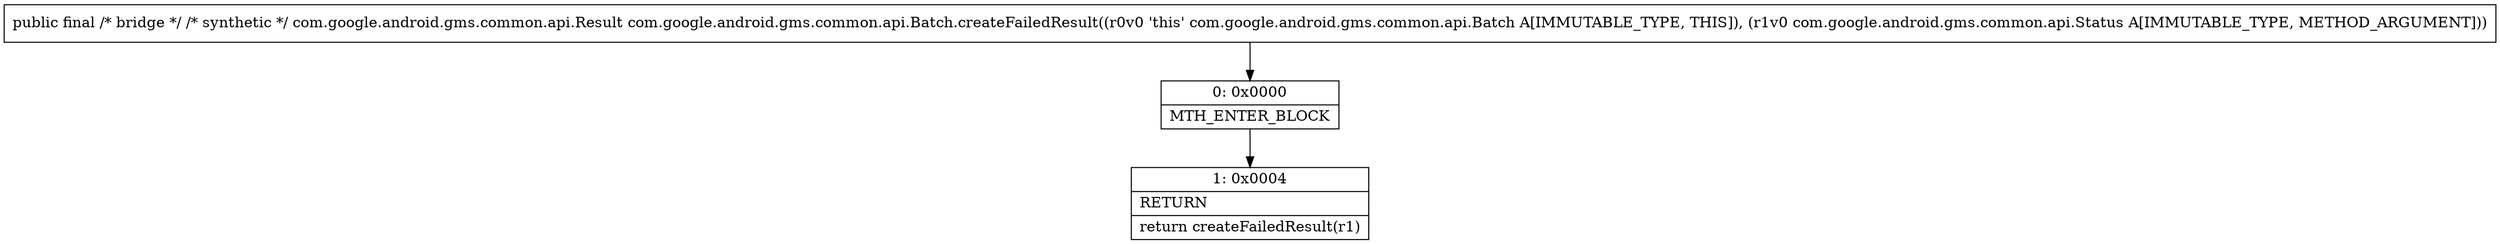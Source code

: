 digraph "CFG forcom.google.android.gms.common.api.Batch.createFailedResult(Lcom\/google\/android\/gms\/common\/api\/Status;)Lcom\/google\/android\/gms\/common\/api\/Result;" {
Node_0 [shape=record,label="{0\:\ 0x0000|MTH_ENTER_BLOCK\l}"];
Node_1 [shape=record,label="{1\:\ 0x0004|RETURN\l|return createFailedResult(r1)\l}"];
MethodNode[shape=record,label="{public final \/* bridge *\/ \/* synthetic *\/ com.google.android.gms.common.api.Result com.google.android.gms.common.api.Batch.createFailedResult((r0v0 'this' com.google.android.gms.common.api.Batch A[IMMUTABLE_TYPE, THIS]), (r1v0 com.google.android.gms.common.api.Status A[IMMUTABLE_TYPE, METHOD_ARGUMENT])) }"];
MethodNode -> Node_0;
Node_0 -> Node_1;
}

